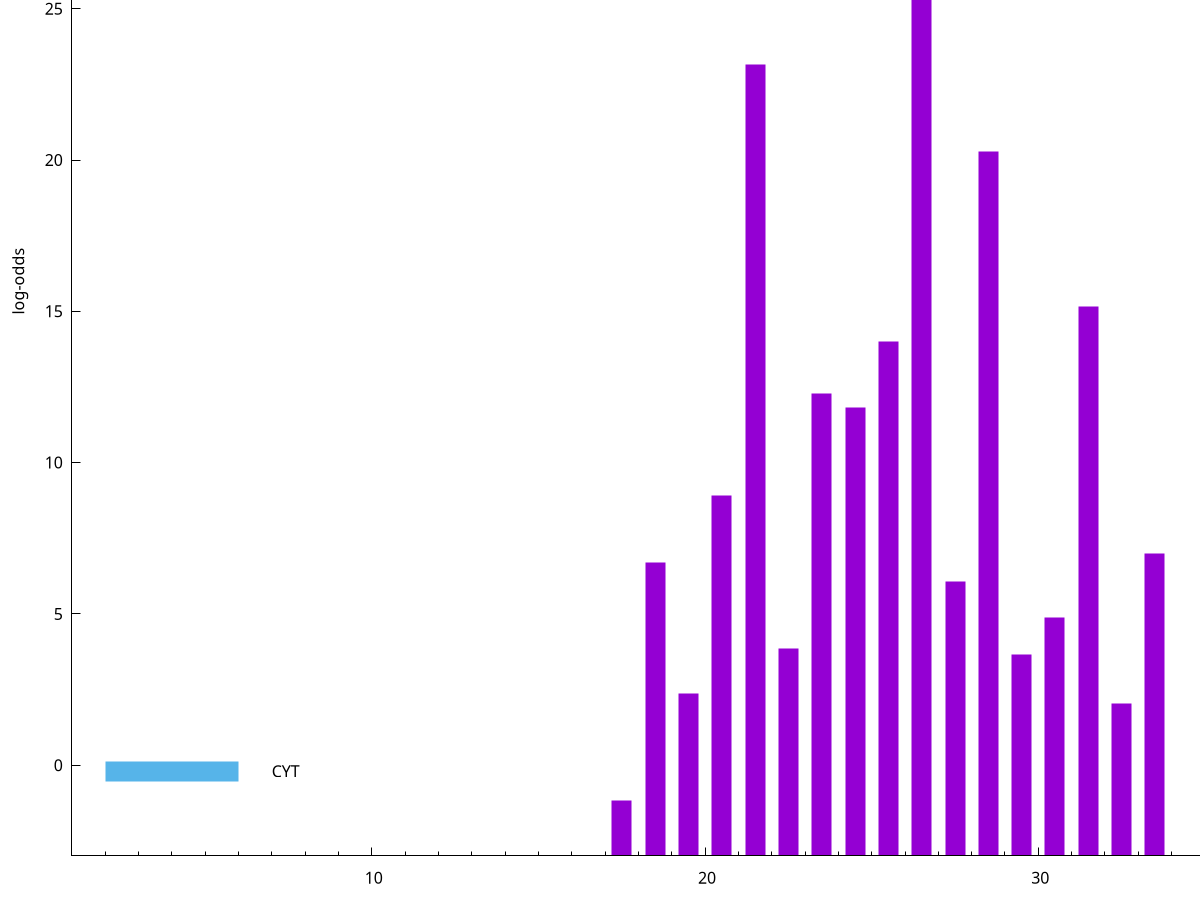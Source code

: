 set title "LipoP predictions for SRR4017833.gff"
set size 2., 1.4
set xrange [1:70] 
set mxtics 10
set yrange [-3:35]
set y2range [0:38]
set ylabel "log-odds"
set term postscript eps color solid "Helvetica" 30
set output "SRR4017833.gff206.eps"
set arrow from 2,28.7479 to 6,28.7479 nohead lt 1 lw 20
set label "SpI" at 7,28.7479
set arrow from 2,-0.200913 to 6,-0.200913 nohead lt 3 lw 20
set label "CYT" at 7,-0.200913
set arrow from 2,28.7479 to 6,28.7479 nohead lt 1 lw 20
set label "SpI" at 7,28.7479
# NOTE: The scores below are the log-odds scores with the threshold
# NOTE: subtracted (a hack to make gnuplot make the histogram all
# NOTE: look nice).
plot "-" axes x1y2 title "" with impulses lt 1 lw 20
26.500000 31.713500
21.500000 26.147700
28.500000 23.272400
31.500000 18.158900
25.500000 16.991300
23.500000 15.271800
24.500000 14.838300
20.500000 11.922400
33.500000 10.002830
18.500000 9.687990
27.500000 9.073490
30.500000 7.884780
22.500000 6.870520
29.500000 6.642460
19.500000 5.383590
32.500000 5.037580
35.500000 2.048165
17.500000 1.844240
e
exit
